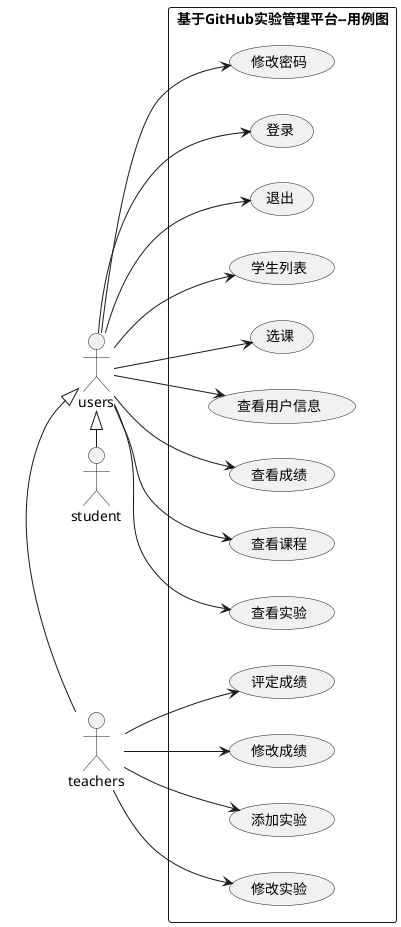@startuml
left to right direction
 skinparam packageStyle rectangle
 :users:
 :teachers:
 :student:
 rectangle  基于GitHub实验管理平台--用例图{
 	users -> (修改密码)
 	users --> (查看用户信息)
 	users -> (登录)
 	users -> (退出)
 	users -> (学生列表)
 	users -> (选课)
 	users --> (查看成绩)
 	users --> (查看课程)
 	users --> (查看实验)


    teachers --> (评定成绩)
    teachers --> (修改成绩)
    teachers --> (添加实验)
    teachers --> (修改实验)

 }
 users <|- teachers
  users <|- student
@enduml